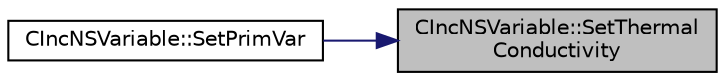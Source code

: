 digraph "CIncNSVariable::SetThermalConductivity"
{
 // LATEX_PDF_SIZE
  edge [fontname="Helvetica",fontsize="10",labelfontname="Helvetica",labelfontsize="10"];
  node [fontname="Helvetica",fontsize="10",shape=record];
  rankdir="RL";
  Node1 [label="CIncNSVariable::SetThermal\lConductivity",height=0.2,width=0.4,color="black", fillcolor="grey75", style="filled", fontcolor="black",tooltip="Set the thermal conductivity."];
  Node1 -> Node2 [dir="back",color="midnightblue",fontsize="10",style="solid",fontname="Helvetica"];
  Node2 [label="CIncNSVariable::SetPrimVar",height=0.2,width=0.4,color="black", fillcolor="white", style="filled",URL="$classCIncNSVariable.html#a34a2a9cfecec39f383e2e7551b4e7736",tooltip="Set all the primitive variables for incompressible flows."];
}
